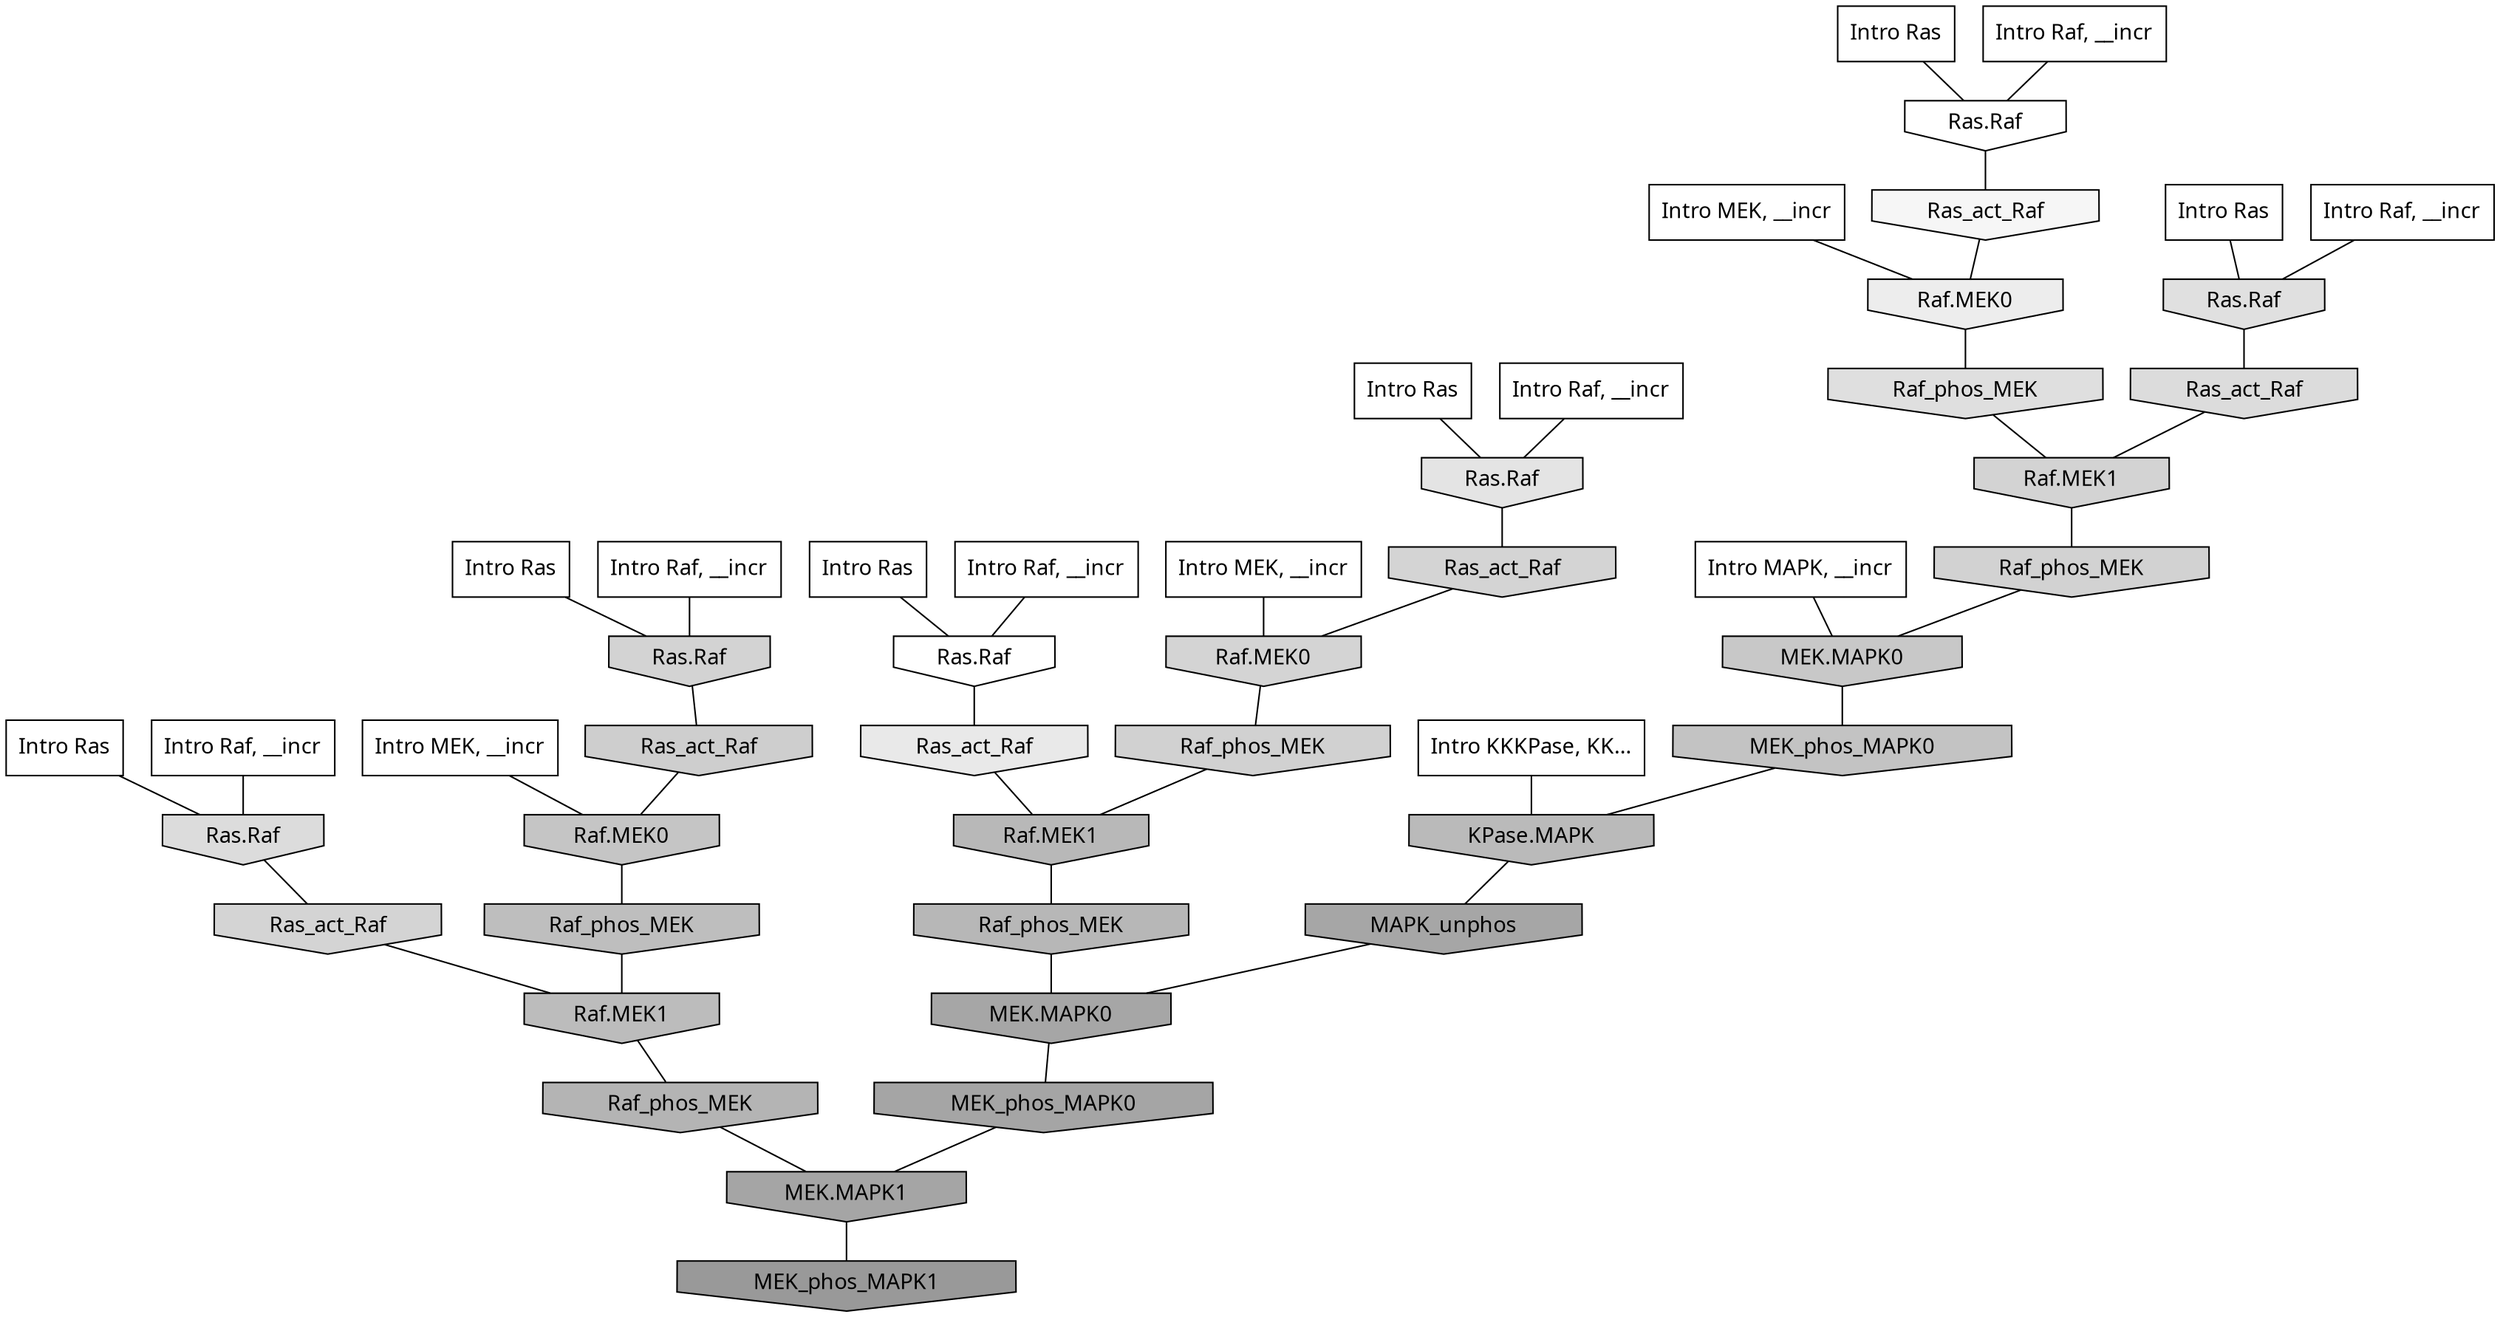 digraph G{
  rankdir="TB";
  ranksep=0.30;
  node [fontname="CMU Serif"];
  edge [fontname="CMU Serif"];
  
  10 [label="Intro Ras", shape=rectangle, style=filled, fillcolor="0.000 0.000 1.000"]
  
  43 [label="Intro Ras", shape=rectangle, style=filled, fillcolor="0.000 0.000 1.000"]
  
  57 [label="Intro Ras", shape=rectangle, style=filled, fillcolor="0.000 0.000 1.000"]
  
  73 [label="Intro Ras", shape=rectangle, style=filled, fillcolor="0.000 0.000 1.000"]
  
  82 [label="Intro Ras", shape=rectangle, style=filled, fillcolor="0.000 0.000 1.000"]
  
  83 [label="Intro Ras", shape=rectangle, style=filled, fillcolor="0.000 0.000 1.000"]
  
  118 [label="Intro Raf, __incr", shape=rectangle, style=filled, fillcolor="0.000 0.000 1.000"]
  
  359 [label="Intro Raf, __incr", shape=rectangle, style=filled, fillcolor="0.000 0.000 1.000"]
  
  543 [label="Intro Raf, __incr", shape=rectangle, style=filled, fillcolor="0.000 0.000 1.000"]
  
  635 [label="Intro Raf, __incr", shape=rectangle, style=filled, fillcolor="0.000 0.000 1.000"]
  
  699 [label="Intro Raf, __incr", shape=rectangle, style=filled, fillcolor="0.000 0.000 1.000"]
  
  741 [label="Intro Raf, __incr", shape=rectangle, style=filled, fillcolor="0.000 0.000 1.000"]
  
  1106 [label="Intro MEK, __incr", shape=rectangle, style=filled, fillcolor="0.000 0.000 1.000"]
  
  1449 [label="Intro MEK, __incr", shape=rectangle, style=filled, fillcolor="0.000 0.000 1.000"]
  
  1481 [label="Intro MEK, __incr", shape=rectangle, style=filled, fillcolor="0.000 0.000 1.000"]
  
  2965 [label="Intro MAPK, __incr", shape=rectangle, style=filled, fillcolor="0.000 0.000 1.000"]
  
  3139 [label="Intro KKKPase, KK...", shape=rectangle, style=filled, fillcolor="0.000 0.000 1.000"]
  
  3235 [label="Ras.Raf", shape=invhouse, style=filled, fillcolor="0.000 0.000 1.000"]
  
  3284 [label="Ras.Raf", shape=invhouse, style=filled, fillcolor="0.000 0.000 1.000"]
  
  3653 [label="Ras_act_Raf", shape=invhouse, style=filled, fillcolor="0.000 0.000 0.961"]
  
  4238 [label="Raf.MEK0", shape=invhouse, style=filled, fillcolor="0.000 0.000 0.927"]
  
  4482 [label="Ras_act_Raf", shape=invhouse, style=filled, fillcolor="0.000 0.000 0.914"]
  
  4898 [label="Ras.Raf", shape=invhouse, style=filled, fillcolor="0.000 0.000 0.894"]
  
  5216 [label="Ras.Raf", shape=invhouse, style=filled, fillcolor="0.000 0.000 0.878"]
  
  5355 [label="Raf_phos_MEK", shape=invhouse, style=filled, fillcolor="0.000 0.000 0.872"]
  
  5584 [label="Ras_act_Raf", shape=invhouse, style=filled, fillcolor="0.000 0.000 0.860"]
  
  5598 [label="Ras.Raf", shape=invhouse, style=filled, fillcolor="0.000 0.000 0.860"]
  
  6276 [label="Ras_act_Raf", shape=invhouse, style=filled, fillcolor="0.000 0.000 0.832"]
  
  6280 [label="Raf.MEK0", shape=invhouse, style=filled, fillcolor="0.000 0.000 0.832"]
  
  6306 [label="Ras_act_Raf", shape=invhouse, style=filled, fillcolor="0.000 0.000 0.832"]
  
  6431 [label="Ras.Raf", shape=invhouse, style=filled, fillcolor="0.000 0.000 0.828"]
  
  6495 [label="Raf.MEK1", shape=invhouse, style=filled, fillcolor="0.000 0.000 0.825"]
  
  6599 [label="Raf_phos_MEK", shape=invhouse, style=filled, fillcolor="0.000 0.000 0.822"]
  
  6653 [label="Raf_phos_MEK", shape=invhouse, style=filled, fillcolor="0.000 0.000 0.820"]
  
  7149 [label="Ras_act_Raf", shape=invhouse, style=filled, fillcolor="0.000 0.000 0.807"]
  
  8061 [label="MEK.MAPK0", shape=invhouse, style=filled, fillcolor="0.000 0.000 0.783"]
  
  8601 [label="Raf.MEK0", shape=invhouse, style=filled, fillcolor="0.000 0.000 0.771"]
  
  8959 [label="MEK_phos_MAPK0", shape=invhouse, style=filled, fillcolor="0.000 0.000 0.762"]
  
  9869 [label="Raf_phos_MEK", shape=invhouse, style=filled, fillcolor="0.000 0.000 0.746"]
  
  10317 [label="Raf.MEK1", shape=invhouse, style=filled, fillcolor="0.000 0.000 0.738"]
  
  10898 [label="KPase.MAPK", shape=invhouse, style=filled, fillcolor="0.000 0.000 0.728"]
  
  11364 [label="Raf.MEK1", shape=invhouse, style=filled, fillcolor="0.000 0.000 0.721"]
  
  11637 [label="Raf_phos_MEK", shape=invhouse, style=filled, fillcolor="0.000 0.000 0.717"]
  
  12641 [label="Raf_phos_MEK", shape=invhouse, style=filled, fillcolor="0.000 0.000 0.704"]
  
  16565 [label="MAPK_unphos", shape=invhouse, style=filled, fillcolor="0.000 0.000 0.651"]
  
  16569 [label="MEK.MAPK0", shape=invhouse, style=filled, fillcolor="0.000 0.000 0.651"]
  
  16772 [label="MEK_phos_MAPK0", shape=invhouse, style=filled, fillcolor="0.000 0.000 0.646"]
  
  16773 [label="MEK.MAPK1", shape=invhouse, style=filled, fillcolor="0.000 0.000 0.646"]
  
  18414 [label="MEK_phos_MAPK1", shape=invhouse, style=filled, fillcolor="0.000 0.000 0.600"]
  
  
  16773 -> 18414 [dir=none, color="0.000 0.000 0.000"] 
  16772 -> 16773 [dir=none, color="0.000 0.000 0.000"] 
  16569 -> 16772 [dir=none, color="0.000 0.000 0.000"] 
  16565 -> 16569 [dir=none, color="0.000 0.000 0.000"] 
  12641 -> 16773 [dir=none, color="0.000 0.000 0.000"] 
  11637 -> 16569 [dir=none, color="0.000 0.000 0.000"] 
  11364 -> 11637 [dir=none, color="0.000 0.000 0.000"] 
  10898 -> 16565 [dir=none, color="0.000 0.000 0.000"] 
  10317 -> 12641 [dir=none, color="0.000 0.000 0.000"] 
  9869 -> 10317 [dir=none, color="0.000 0.000 0.000"] 
  8959 -> 10898 [dir=none, color="0.000 0.000 0.000"] 
  8601 -> 9869 [dir=none, color="0.000 0.000 0.000"] 
  8061 -> 8959 [dir=none, color="0.000 0.000 0.000"] 
  7149 -> 8601 [dir=none, color="0.000 0.000 0.000"] 
  6653 -> 11364 [dir=none, color="0.000 0.000 0.000"] 
  6599 -> 8061 [dir=none, color="0.000 0.000 0.000"] 
  6495 -> 6599 [dir=none, color="0.000 0.000 0.000"] 
  6431 -> 7149 [dir=none, color="0.000 0.000 0.000"] 
  6306 -> 10317 [dir=none, color="0.000 0.000 0.000"] 
  6280 -> 6653 [dir=none, color="0.000 0.000 0.000"] 
  6276 -> 6280 [dir=none, color="0.000 0.000 0.000"] 
  5598 -> 6306 [dir=none, color="0.000 0.000 0.000"] 
  5584 -> 6495 [dir=none, color="0.000 0.000 0.000"] 
  5355 -> 6495 [dir=none, color="0.000 0.000 0.000"] 
  5216 -> 5584 [dir=none, color="0.000 0.000 0.000"] 
  4898 -> 6276 [dir=none, color="0.000 0.000 0.000"] 
  4482 -> 11364 [dir=none, color="0.000 0.000 0.000"] 
  4238 -> 5355 [dir=none, color="0.000 0.000 0.000"] 
  3653 -> 4238 [dir=none, color="0.000 0.000 0.000"] 
  3284 -> 3653 [dir=none, color="0.000 0.000 0.000"] 
  3235 -> 4482 [dir=none, color="0.000 0.000 0.000"] 
  3139 -> 10898 [dir=none, color="0.000 0.000 0.000"] 
  2965 -> 8061 [dir=none, color="0.000 0.000 0.000"] 
  1481 -> 4238 [dir=none, color="0.000 0.000 0.000"] 
  1449 -> 6280 [dir=none, color="0.000 0.000 0.000"] 
  1106 -> 8601 [dir=none, color="0.000 0.000 0.000"] 
  741 -> 5598 [dir=none, color="0.000 0.000 0.000"] 
  699 -> 3235 [dir=none, color="0.000 0.000 0.000"] 
  635 -> 6431 [dir=none, color="0.000 0.000 0.000"] 
  543 -> 5216 [dir=none, color="0.000 0.000 0.000"] 
  359 -> 3284 [dir=none, color="0.000 0.000 0.000"] 
  118 -> 4898 [dir=none, color="0.000 0.000 0.000"] 
  83 -> 5216 [dir=none, color="0.000 0.000 0.000"] 
  82 -> 3235 [dir=none, color="0.000 0.000 0.000"] 
  73 -> 3284 [dir=none, color="0.000 0.000 0.000"] 
  57 -> 4898 [dir=none, color="0.000 0.000 0.000"] 
  43 -> 6431 [dir=none, color="0.000 0.000 0.000"] 
  10 -> 5598 [dir=none, color="0.000 0.000 0.000"] 
  
  }
